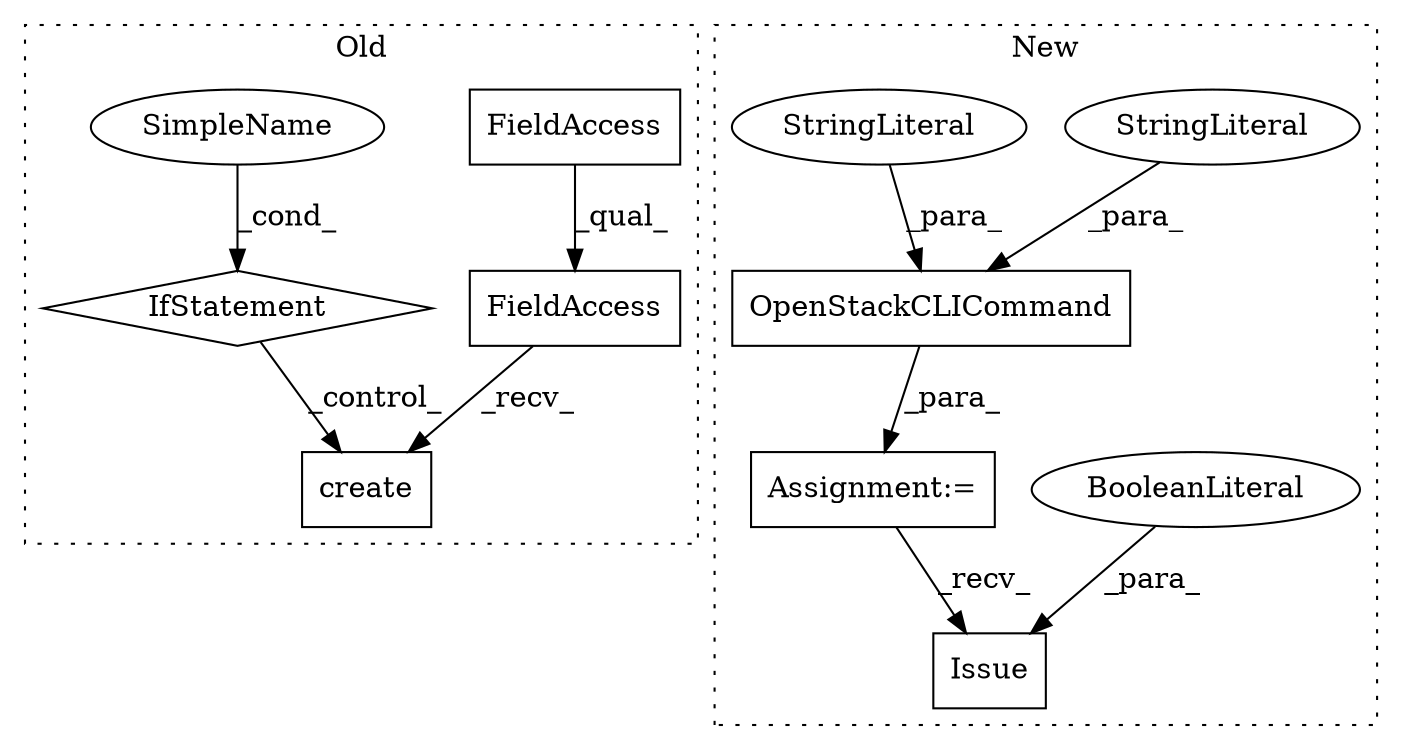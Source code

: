 digraph G {
subgraph cluster0 {
1 [label="IfStatement" a="25" s="715,778" l="4,2" shape="diamond"];
5 [label="create" a="32" s="836,910" l="7,1" shape="box"];
6 [label="FieldAccess" a="22" s="805" l="30" shape="box"];
7 [label="FieldAccess" a="22" s="805" l="14" shape="box"];
8 [label="SimpleName" a="42" s="" l="" shape="ellipse"];
label = "Old";
style="dotted";
}
subgraph cluster1 {
2 [label="OpenStackCLICommand" a="32" s="738,805" l="20,1" shape="box"];
3 [label="Issue" a="32" s="866,876" l="6,1" shape="box"];
4 [label="BooleanLiteral" a="9" s="872" l="4" shape="ellipse"];
9 [label="StringLiteral" a="45" s="780" l="6" shape="ellipse"];
10 [label="StringLiteral" a="45" s="787" l="18" shape="ellipse"];
11 [label="Assignment:=" a="7" s="731" l="1" shape="box"];
label = "New";
style="dotted";
}
1 -> 5 [label="_control_"];
2 -> 11 [label="_para_"];
4 -> 3 [label="_para_"];
6 -> 5 [label="_recv_"];
7 -> 6 [label="_qual_"];
8 -> 1 [label="_cond_"];
9 -> 2 [label="_para_"];
10 -> 2 [label="_para_"];
11 -> 3 [label="_recv_"];
}